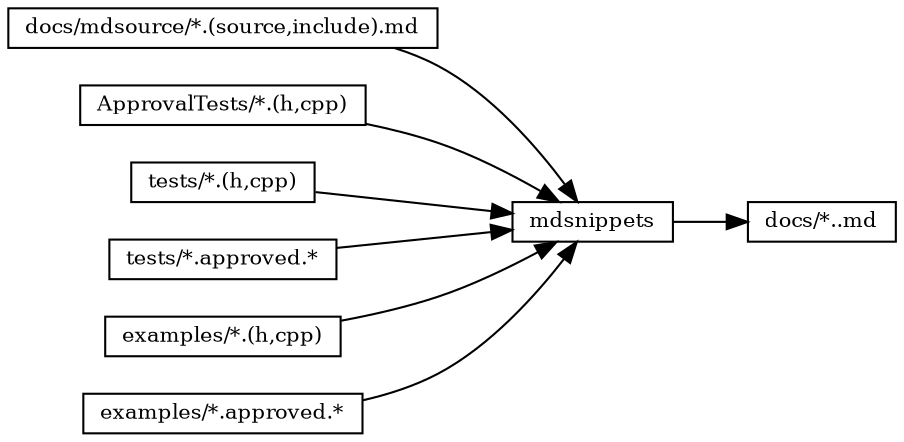 digraph mdsnippets_flow {
    rankdir = "LR"
    node [fontsize = 10, shape = box, height = 0.25]
    edge [fontsize = 10]

    "mdsnippets"

    "docs_mdsource_md" [label = "docs/mdsource/*.(source,include).md"]
    "docs_mdsource_md" -> "mdsnippets"

    "ApprovalTests" [label = "ApprovalTests/*.(h,cpp)"]
    "ApprovalTests" -> "mdsnippets"

    "tests_source" [label = "tests/*.(h,cpp)"]
    "tests_source" -> "mdsnippets"

    "tests_approved" [label = "tests/*.approved.*"]
    "tests_approved" -> "mdsnippets"

    "examples_source" [label = "examples/*.(h,cpp)"]
    "examples_source" -> "mdsnippets"

    "examples_approved" [label = "examples/*.approved.*"]
    "examples_approved" -> "mdsnippets"

    "docs_md" [label = "docs/*..md"]
    "mdsnippets" -> "docs_md"
}

